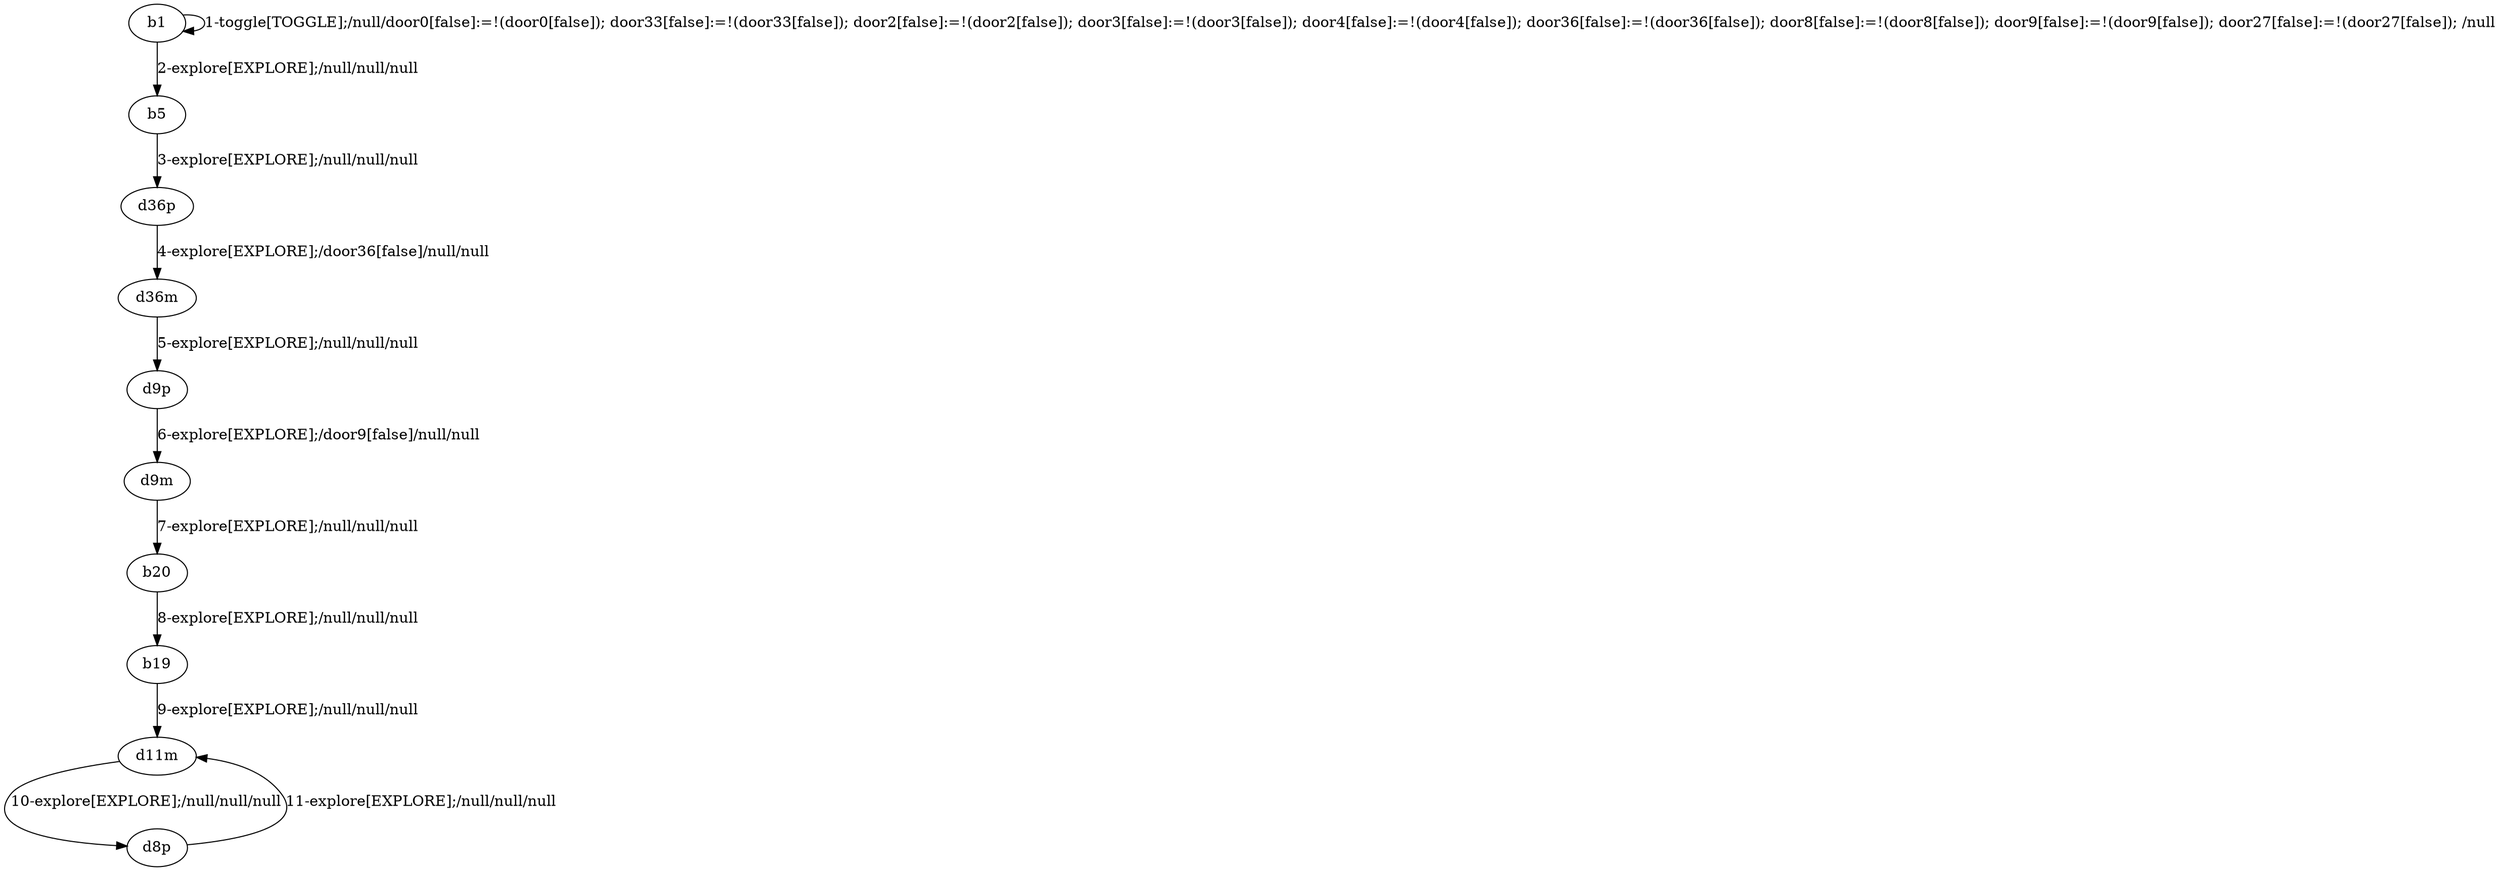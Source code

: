 # Total number of goals covered by this test: 2
# d11m --> d8p
# d8p --> d11m

digraph g {
"b1" -> "b1" [label = "1-toggle[TOGGLE];/null/door0[false]:=!(door0[false]); door33[false]:=!(door33[false]); door2[false]:=!(door2[false]); door3[false]:=!(door3[false]); door4[false]:=!(door4[false]); door36[false]:=!(door36[false]); door8[false]:=!(door8[false]); door9[false]:=!(door9[false]); door27[false]:=!(door27[false]); /null"];
"b1" -> "b5" [label = "2-explore[EXPLORE];/null/null/null"];
"b5" -> "d36p" [label = "3-explore[EXPLORE];/null/null/null"];
"d36p" -> "d36m" [label = "4-explore[EXPLORE];/door36[false]/null/null"];
"d36m" -> "d9p" [label = "5-explore[EXPLORE];/null/null/null"];
"d9p" -> "d9m" [label = "6-explore[EXPLORE];/door9[false]/null/null"];
"d9m" -> "b20" [label = "7-explore[EXPLORE];/null/null/null"];
"b20" -> "b19" [label = "8-explore[EXPLORE];/null/null/null"];
"b19" -> "d11m" [label = "9-explore[EXPLORE];/null/null/null"];
"d11m" -> "d8p" [label = "10-explore[EXPLORE];/null/null/null"];
"d8p" -> "d11m" [label = "11-explore[EXPLORE];/null/null/null"];
}